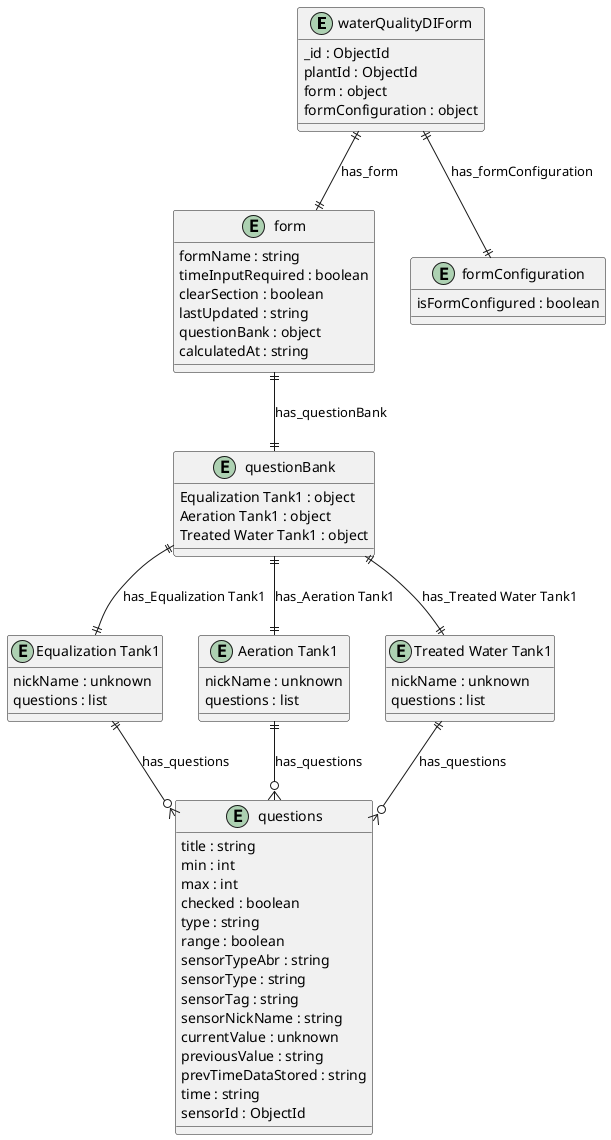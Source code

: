 @startuml waterQualityDIForm_Diagram

entity "waterQualityDIForm" as waterQualityDIForm {
  _id : ObjectId
  plantId : ObjectId
  form : object
  formConfiguration : object
}

entity "form" as form {
  formName : string
  timeInputRequired : boolean
  clearSection : boolean
  lastUpdated : string
  questionBank : object
  calculatedAt : string
}

entity "questionBank" as questionBank {
  Equalization Tank1 : object
  Aeration Tank1 : object
  Treated Water Tank1 : object
}

entity "Equalization Tank1" as Equalization_Tank1 {
  nickName : unknown
  questions : list
}

entity "questions" as questions {
  title : string
  min : int
  max : int
  checked : boolean
  type : string
  range : boolean
  sensorTypeAbr : string
  sensorType : string
  sensorTag : string
  sensorNickName : string
  currentValue : unknown
  previousValue : string
  prevTimeDataStored : string
  time : string
  sensorId : ObjectId
}

entity "Aeration Tank1" as Aeration_Tank1 {
  nickName : unknown
  questions : list
}

entity "Treated Water Tank1" as Treated_Water_Tank1 {
  nickName : unknown
  questions : list
}

entity "formConfiguration" as formConfiguration {
  isFormConfigured : boolean
}

' // Relationships
waterQualityDIForm ||--|| form : has_form
form ||--|| questionBank : has_questionBank
questionBank ||--|| Equalization_Tank1 : has_Equalization Tank1
Equalization_Tank1 ||--o{ questions : has_questions
questionBank ||--|| Aeration_Tank1 : has_Aeration Tank1
Aeration_Tank1 ||--o{ questions : has_questions
questionBank ||--|| Treated_Water_Tank1 : has_Treated Water Tank1
Treated_Water_Tank1 ||--o{ questions : has_questions
waterQualityDIForm ||--|| formConfiguration : has_formConfiguration
@enduml